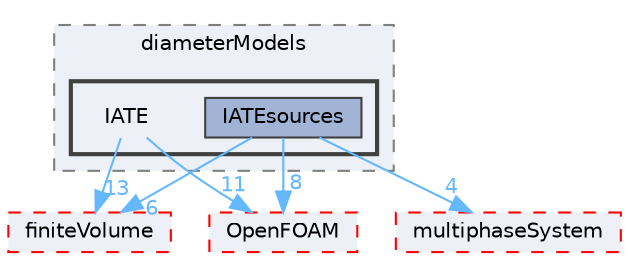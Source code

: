 digraph "src/phaseSystemModels/reactingEuler/twoPhaseSystem/diameterModels/IATE"
{
 // LATEX_PDF_SIZE
  bgcolor="transparent";
  edge [fontname=Helvetica,fontsize=10,labelfontname=Helvetica,labelfontsize=10];
  node [fontname=Helvetica,fontsize=10,shape=box,height=0.2,width=0.4];
  compound=true
  subgraph clusterdir_7dec14875f95fddb39b8c4a926d940e4 {
    graph [ bgcolor="#edf0f7", pencolor="grey50", label="diameterModels", fontname=Helvetica,fontsize=10 style="filled,dashed", URL="dir_7dec14875f95fddb39b8c4a926d940e4.html",tooltip=""]
  subgraph clusterdir_348bef7d36c495da694485ad1cf583ab {
    graph [ bgcolor="#edf0f7", pencolor="grey25", label="", fontname=Helvetica,fontsize=10 style="filled,bold", URL="dir_348bef7d36c495da694485ad1cf583ab.html",tooltip=""]
    dir_348bef7d36c495da694485ad1cf583ab [shape=plaintext, label="IATE"];
  dir_0620c2510d6856888fd91c80d0fa14a8 [label="IATEsources", fillcolor="#a2b4d6", color="grey25", style="filled", URL="dir_0620c2510d6856888fd91c80d0fa14a8.html",tooltip=""];
  }
  }
  dir_9bd15774b555cf7259a6fa18f99fe99b [label="finiteVolume", fillcolor="#edf0f7", color="red", style="filled,dashed", URL="dir_9bd15774b555cf7259a6fa18f99fe99b.html",tooltip=""];
  dir_c5473ff19b20e6ec4dfe5c310b3778a8 [label="OpenFOAM", fillcolor="#edf0f7", color="red", style="filled,dashed", URL="dir_c5473ff19b20e6ec4dfe5c310b3778a8.html",tooltip=""];
  dir_4edcd2f80655d7be3718758b13a7ab40 [label="multiphaseSystem", fillcolor="#edf0f7", color="red", style="filled,dashed", URL="dir_4edcd2f80655d7be3718758b13a7ab40.html",tooltip=""];
  dir_348bef7d36c495da694485ad1cf583ab->dir_9bd15774b555cf7259a6fa18f99fe99b [headlabel="13", labeldistance=1.5 headhref="dir_001761_001387.html" href="dir_001761_001387.html" color="steelblue1" fontcolor="steelblue1"];
  dir_348bef7d36c495da694485ad1cf583ab->dir_c5473ff19b20e6ec4dfe5c310b3778a8 [headlabel="11", labeldistance=1.5 headhref="dir_001761_002695.html" href="dir_001761_002695.html" color="steelblue1" fontcolor="steelblue1"];
  dir_0620c2510d6856888fd91c80d0fa14a8->dir_9bd15774b555cf7259a6fa18f99fe99b [headlabel="6", labeldistance=1.5 headhref="dir_001765_001387.html" href="dir_001765_001387.html" color="steelblue1" fontcolor="steelblue1"];
  dir_0620c2510d6856888fd91c80d0fa14a8->dir_c5473ff19b20e6ec4dfe5c310b3778a8 [headlabel="8", labeldistance=1.5 headhref="dir_001765_002695.html" href="dir_001765_002695.html" color="steelblue1" fontcolor="steelblue1"];
  dir_0620c2510d6856888fd91c80d0fa14a8->dir_4edcd2f80655d7be3718758b13a7ab40 [headlabel="4", labeldistance=1.5 headhref="dir_001765_002496.html" href="dir_001765_002496.html" color="steelblue1" fontcolor="steelblue1"];
}
